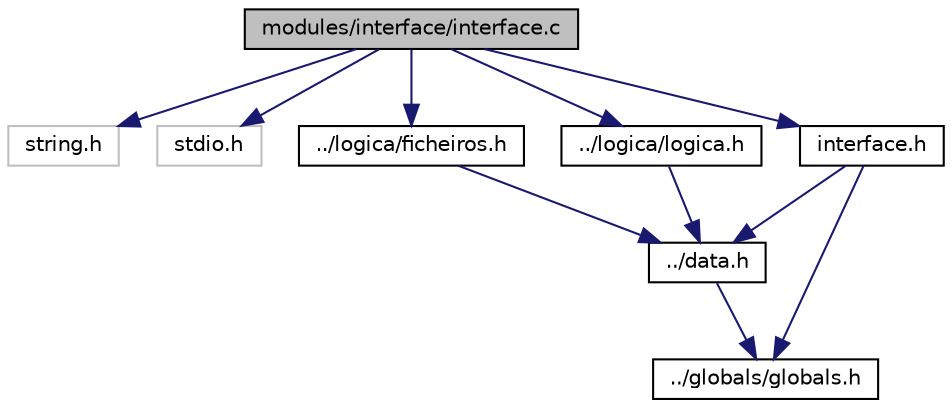 digraph "modules/interface/interface.c"
{
  edge [fontname="Helvetica",fontsize="10",labelfontname="Helvetica",labelfontsize="10"];
  node [fontname="Helvetica",fontsize="10",shape=record];
  Node0 [label="modules/interface/interface.c",height=0.2,width=0.4,color="black", fillcolor="grey75", style="filled", fontcolor="black"];
  Node0 -> Node1 [color="midnightblue",fontsize="10",style="solid",fontname="Helvetica"];
  Node1 [label="string.h",height=0.2,width=0.4,color="grey75", fillcolor="white", style="filled"];
  Node0 -> Node2 [color="midnightblue",fontsize="10",style="solid",fontname="Helvetica"];
  Node2 [label="stdio.h",height=0.2,width=0.4,color="grey75", fillcolor="white", style="filled"];
  Node0 -> Node3 [color="midnightblue",fontsize="10",style="solid",fontname="Helvetica"];
  Node3 [label="interface.h",height=0.2,width=0.4,color="black", fillcolor="white", style="filled",URL="$interface_8h_source.html"];
  Node3 -> Node4 [color="midnightblue",fontsize="10",style="solid",fontname="Helvetica"];
  Node4 [label="../data.h",height=0.2,width=0.4,color="black", fillcolor="white", style="filled",URL="$data_8h_source.html"];
  Node4 -> Node5 [color="midnightblue",fontsize="10",style="solid",fontname="Helvetica"];
  Node5 [label="../globals/globals.h",height=0.2,width=0.4,color="black", fillcolor="white", style="filled",URL="$globals_8h.html",tooltip="Definição de macros utilizados no programa. "];
  Node3 -> Node5 [color="midnightblue",fontsize="10",style="solid",fontname="Helvetica"];
  Node0 -> Node6 [color="midnightblue",fontsize="10",style="solid",fontname="Helvetica"];
  Node6 [label="../logica/ficheiros.h",height=0.2,width=0.4,color="black", fillcolor="white", style="filled",URL="$ficheiros_8h_source.html"];
  Node6 -> Node4 [color="midnightblue",fontsize="10",style="solid",fontname="Helvetica"];
  Node0 -> Node7 [color="midnightblue",fontsize="10",style="solid",fontname="Helvetica"];
  Node7 [label="../logica/logica.h",height=0.2,width=0.4,color="black", fillcolor="white", style="filled",URL="$logica_8h_source.html"];
  Node7 -> Node4 [color="midnightblue",fontsize="10",style="solid",fontname="Helvetica"];
}
